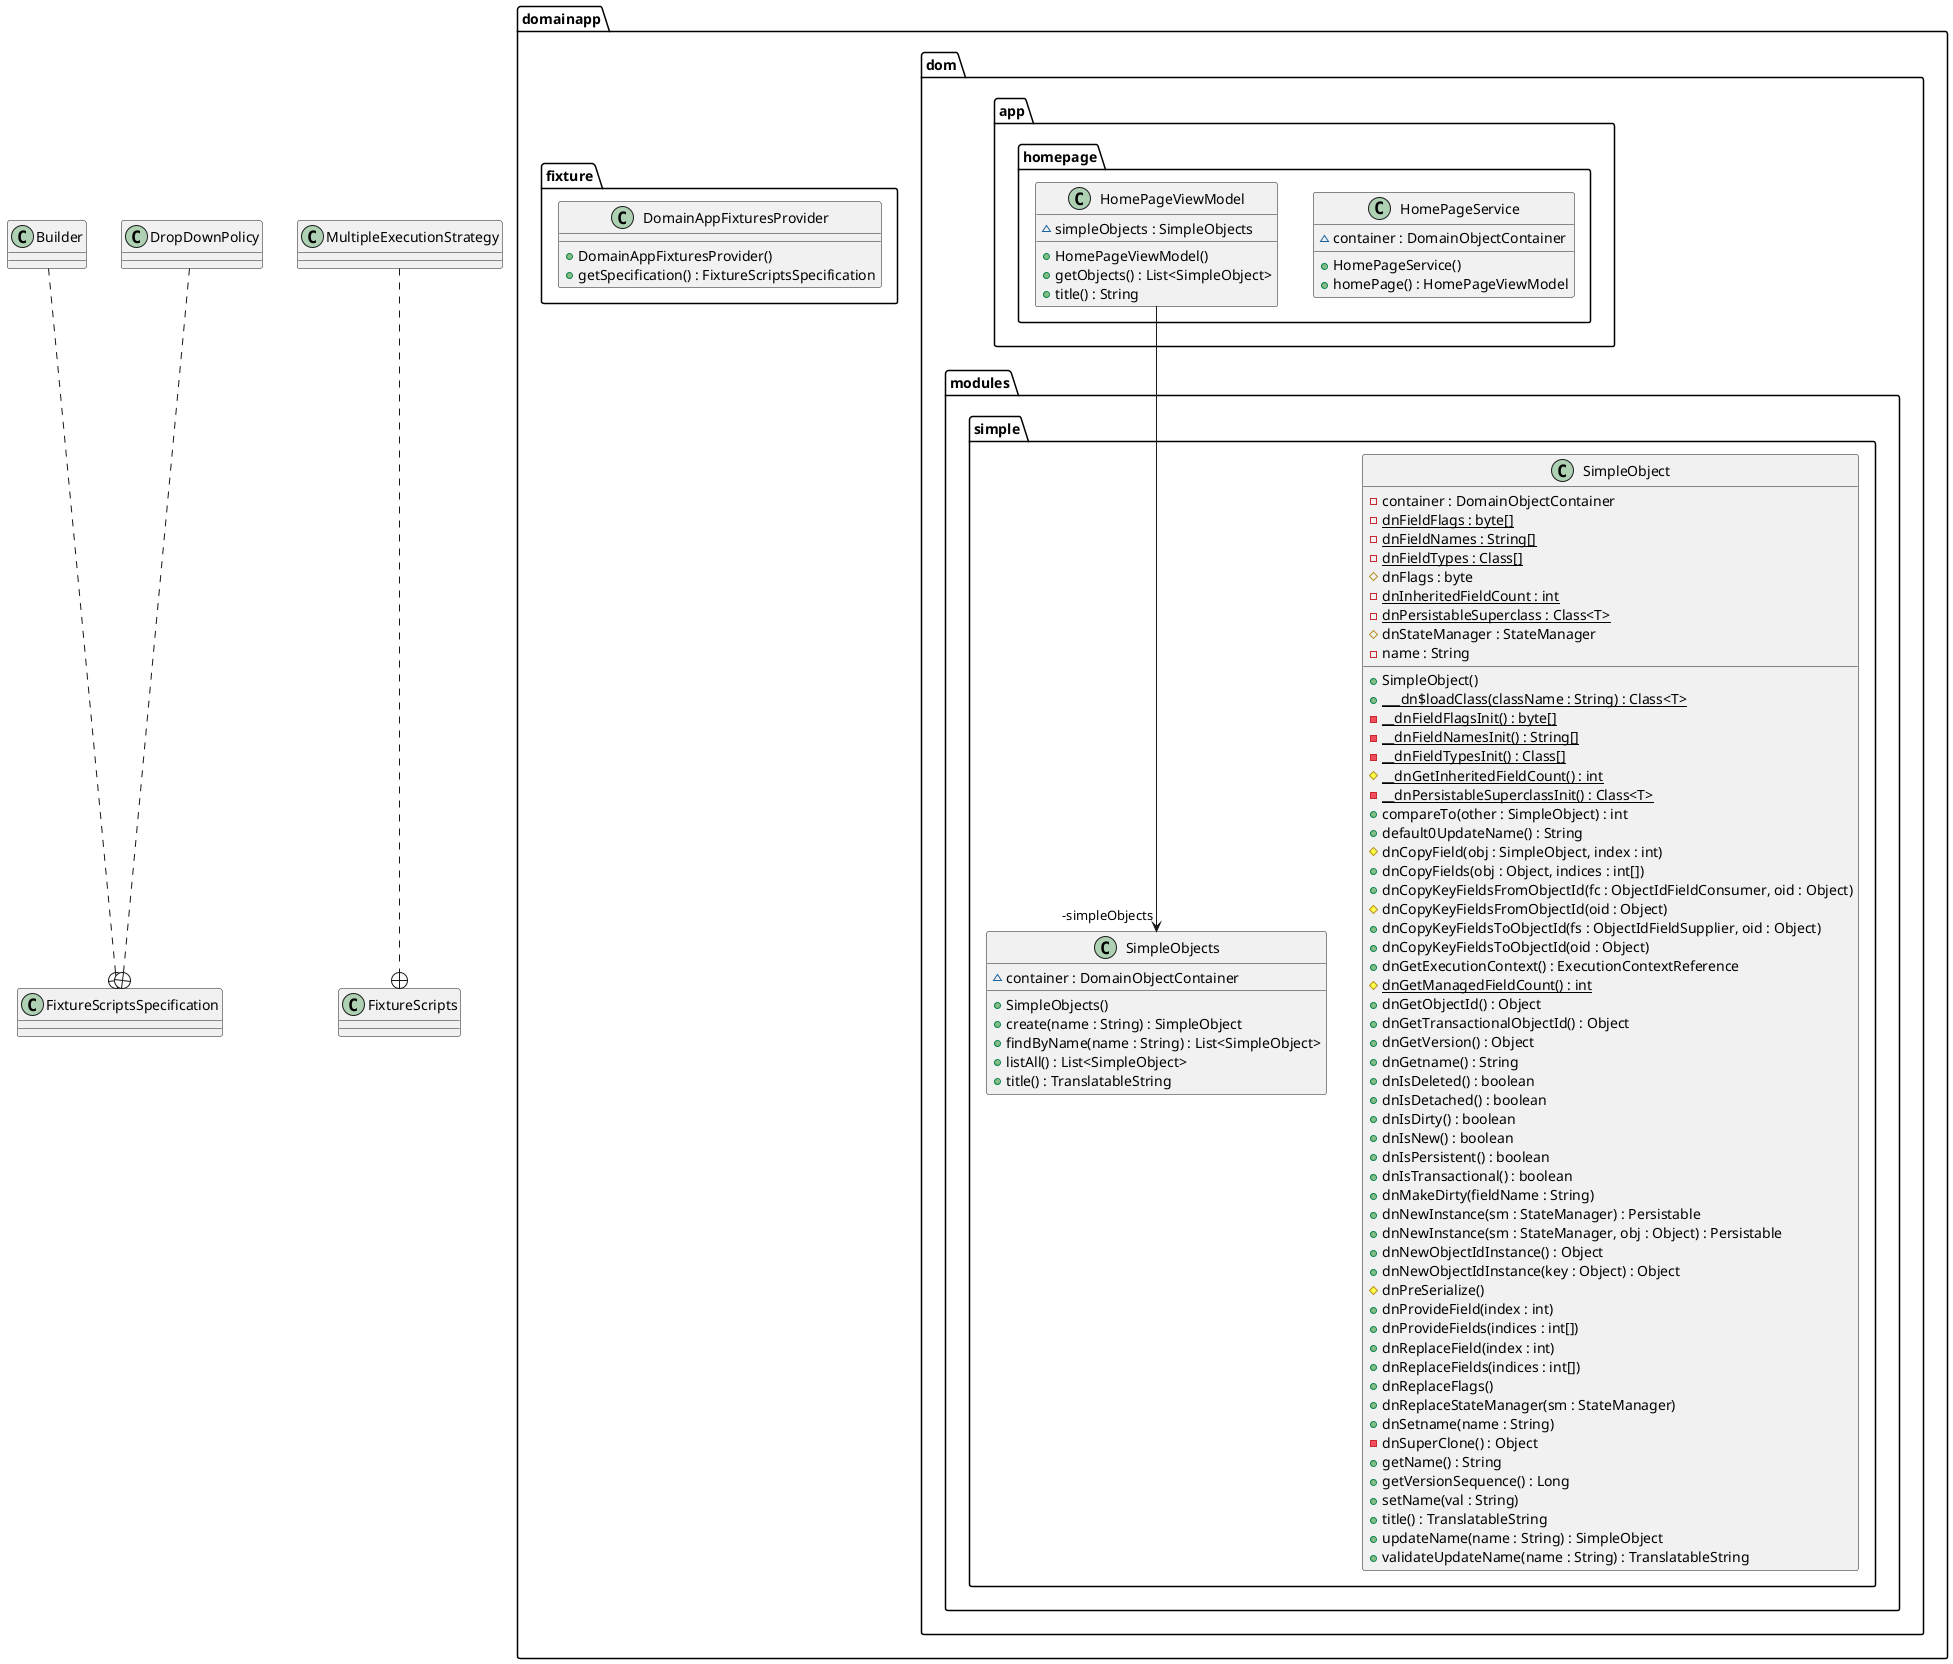 @startuml
package domainapp.dom.app.homepage {
  class HomePageService {
    ~ container : DomainObjectContainer
    + HomePageService()
    + homePage() : HomePageViewModel
  }
  class HomePageViewModel {
    ~ simpleObjects : SimpleObjects
    + HomePageViewModel()
    + getObjects() : List<SimpleObject>
    + title() : String
  }
}
package domainapp.dom.modules.simple {
  class SimpleObject {
    - container : DomainObjectContainer
    - dnFieldFlags : byte[] {static}
    - dnFieldNames : String[] {static}
    - dnFieldTypes : Class[] {static}
    # dnFlags : byte
    - dnInheritedFieldCount : int {static}
    - dnPersistableSuperclass : Class<T> {static}
    # dnStateManager : StateManager
    - name : String
    + SimpleObject()
    + ___dn$loadClass(className : String) : Class<T> {static}
    - __dnFieldFlagsInit() : byte[] {static}
    - __dnFieldNamesInit() : String[] {static}
    - __dnFieldTypesInit() : Class[] {static}
    # __dnGetInheritedFieldCount() : int {static}
    - __dnPersistableSuperclassInit() : Class<T> {static}
    + compareTo(other : SimpleObject) : int
    + default0UpdateName() : String
    # dnCopyField(obj : SimpleObject, index : int)
    + dnCopyFields(obj : Object, indices : int[])
    + dnCopyKeyFieldsFromObjectId(fc : ObjectIdFieldConsumer, oid : Object)
    # dnCopyKeyFieldsFromObjectId(oid : Object)
    + dnCopyKeyFieldsToObjectId(fs : ObjectIdFieldSupplier, oid : Object)
    + dnCopyKeyFieldsToObjectId(oid : Object)
    + dnGetExecutionContext() : ExecutionContextReference
    # dnGetManagedFieldCount() : int {static}
    + dnGetObjectId() : Object
    + dnGetTransactionalObjectId() : Object
    + dnGetVersion() : Object
    + dnGetname() : String
    + dnIsDeleted() : boolean
    + dnIsDetached() : boolean
    + dnIsDirty() : boolean
    + dnIsNew() : boolean
    + dnIsPersistent() : boolean
    + dnIsTransactional() : boolean
    + dnMakeDirty(fieldName : String)
    + dnNewInstance(sm : StateManager) : Persistable
    + dnNewInstance(sm : StateManager, obj : Object) : Persistable
    + dnNewObjectIdInstance() : Object
    + dnNewObjectIdInstance(key : Object) : Object
    # dnPreSerialize()
    + dnProvideField(index : int)
    + dnProvideFields(indices : int[])
    + dnReplaceField(index : int)
    + dnReplaceFields(indices : int[])
    + dnReplaceFlags()
    + dnReplaceStateManager(sm : StateManager)
    + dnSetname(name : String)
    - dnSuperClone() : Object
    + getName() : String
    + getVersionSequence() : Long
    + setName(val : String)
    + title() : TranslatableString
    + updateName(name : String) : SimpleObject
    + validateUpdateName(name : String) : TranslatableString
  }
  class SimpleObjects {
    ~ container : DomainObjectContainer
    + SimpleObjects()
    + create(name : String) : SimpleObject
    + findByName(name : String) : List<SimpleObject>
    + listAll() : List<SimpleObject>
    + title() : TranslatableString
  }
}
package domainapp.fixture {
  class DomainAppFixturesProvider {
    + DomainAppFixturesProvider()
    + getSpecification() : FixtureScriptsSpecification
  }
}
Builder ..+ FixtureScriptsSpecification
DropDownPolicy ..+ FixtureScriptsSpecification
MultipleExecutionStrategy ..+ FixtureScripts
HomePageViewModel -->  "-simpleObjects" SimpleObjects
@enduml